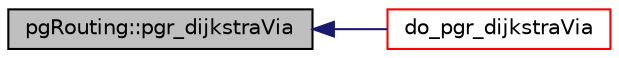 digraph "pgRouting::pgr_dijkstraVia"
{
  edge [fontname="Helvetica",fontsize="10",labelfontname="Helvetica",labelfontsize="10"];
  node [fontname="Helvetica",fontsize="10",shape=record];
  rankdir="LR";
  Node1 [label="pgRouting::pgr_dijkstraVia",height=0.2,width=0.4,color="black", fillcolor="grey75", style="filled", fontcolor="black"];
  Node1 -> Node2 [dir="back",color="midnightblue",fontsize="10",style="solid",fontname="Helvetica"];
  Node2 [label="do_pgr_dijkstraVia",height=0.2,width=0.4,color="red", fillcolor="white", style="filled",URL="$dijkstraVia__driver_8h.html#a65bae4bd90fab026ee5f54f17655e776"];
}
